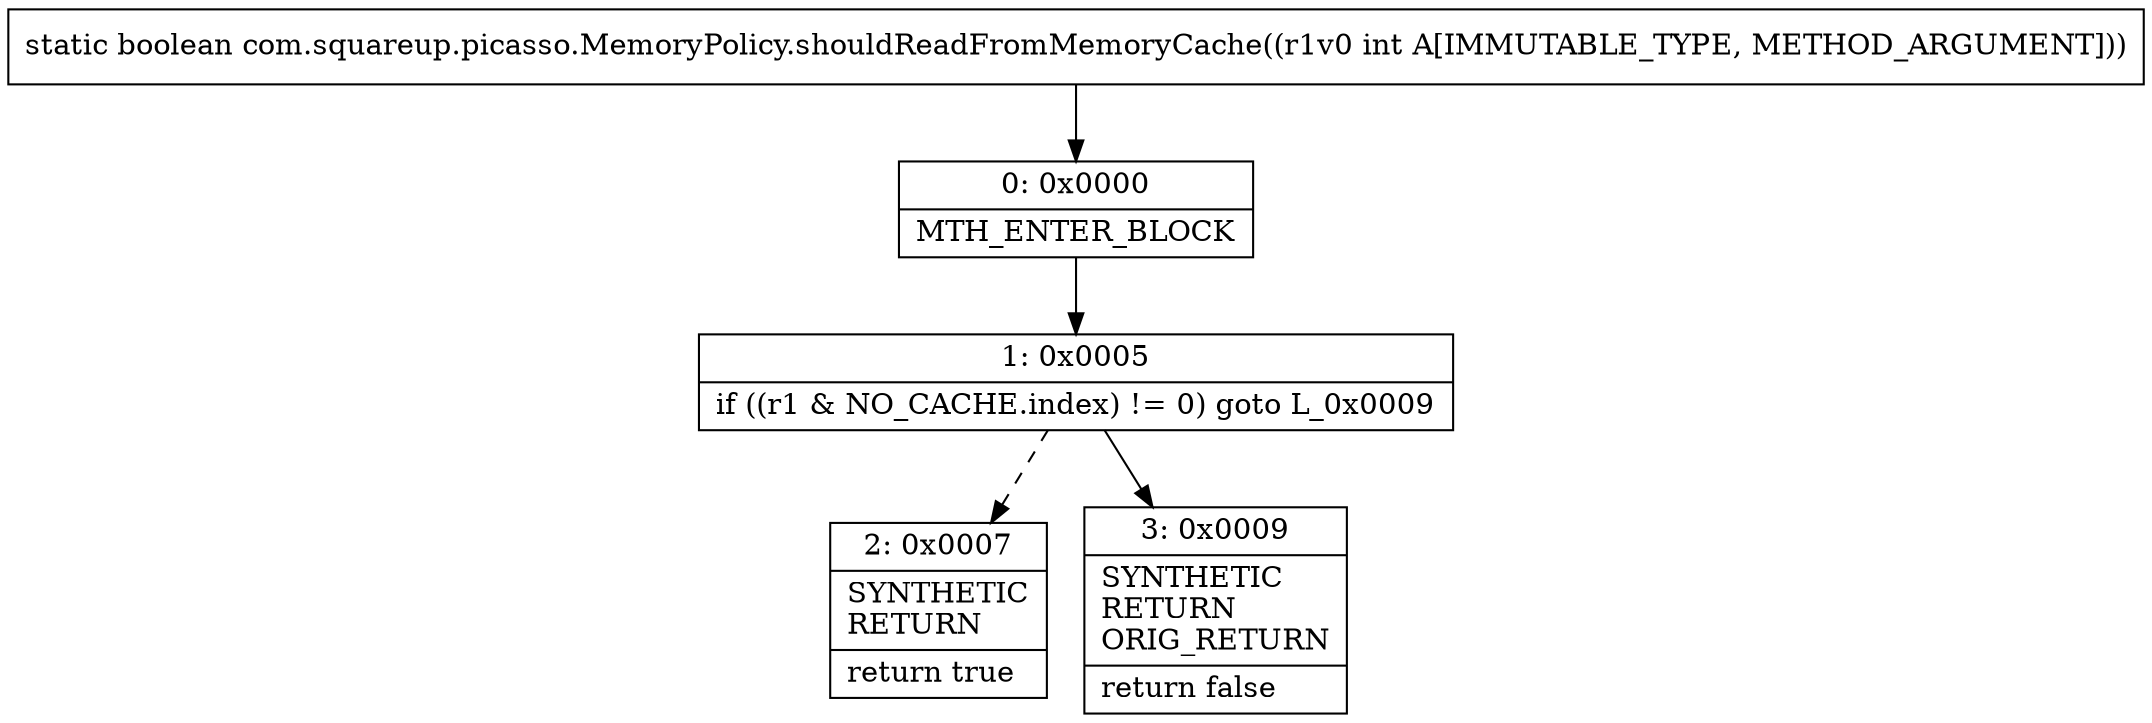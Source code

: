 digraph "CFG forcom.squareup.picasso.MemoryPolicy.shouldReadFromMemoryCache(I)Z" {
Node_0 [shape=record,label="{0\:\ 0x0000|MTH_ENTER_BLOCK\l}"];
Node_1 [shape=record,label="{1\:\ 0x0005|if ((r1 & NO_CACHE.index) != 0) goto L_0x0009\l}"];
Node_2 [shape=record,label="{2\:\ 0x0007|SYNTHETIC\lRETURN\l|return true\l}"];
Node_3 [shape=record,label="{3\:\ 0x0009|SYNTHETIC\lRETURN\lORIG_RETURN\l|return false\l}"];
MethodNode[shape=record,label="{static boolean com.squareup.picasso.MemoryPolicy.shouldReadFromMemoryCache((r1v0 int A[IMMUTABLE_TYPE, METHOD_ARGUMENT])) }"];
MethodNode -> Node_0;
Node_0 -> Node_1;
Node_1 -> Node_2[style=dashed];
Node_1 -> Node_3;
}


